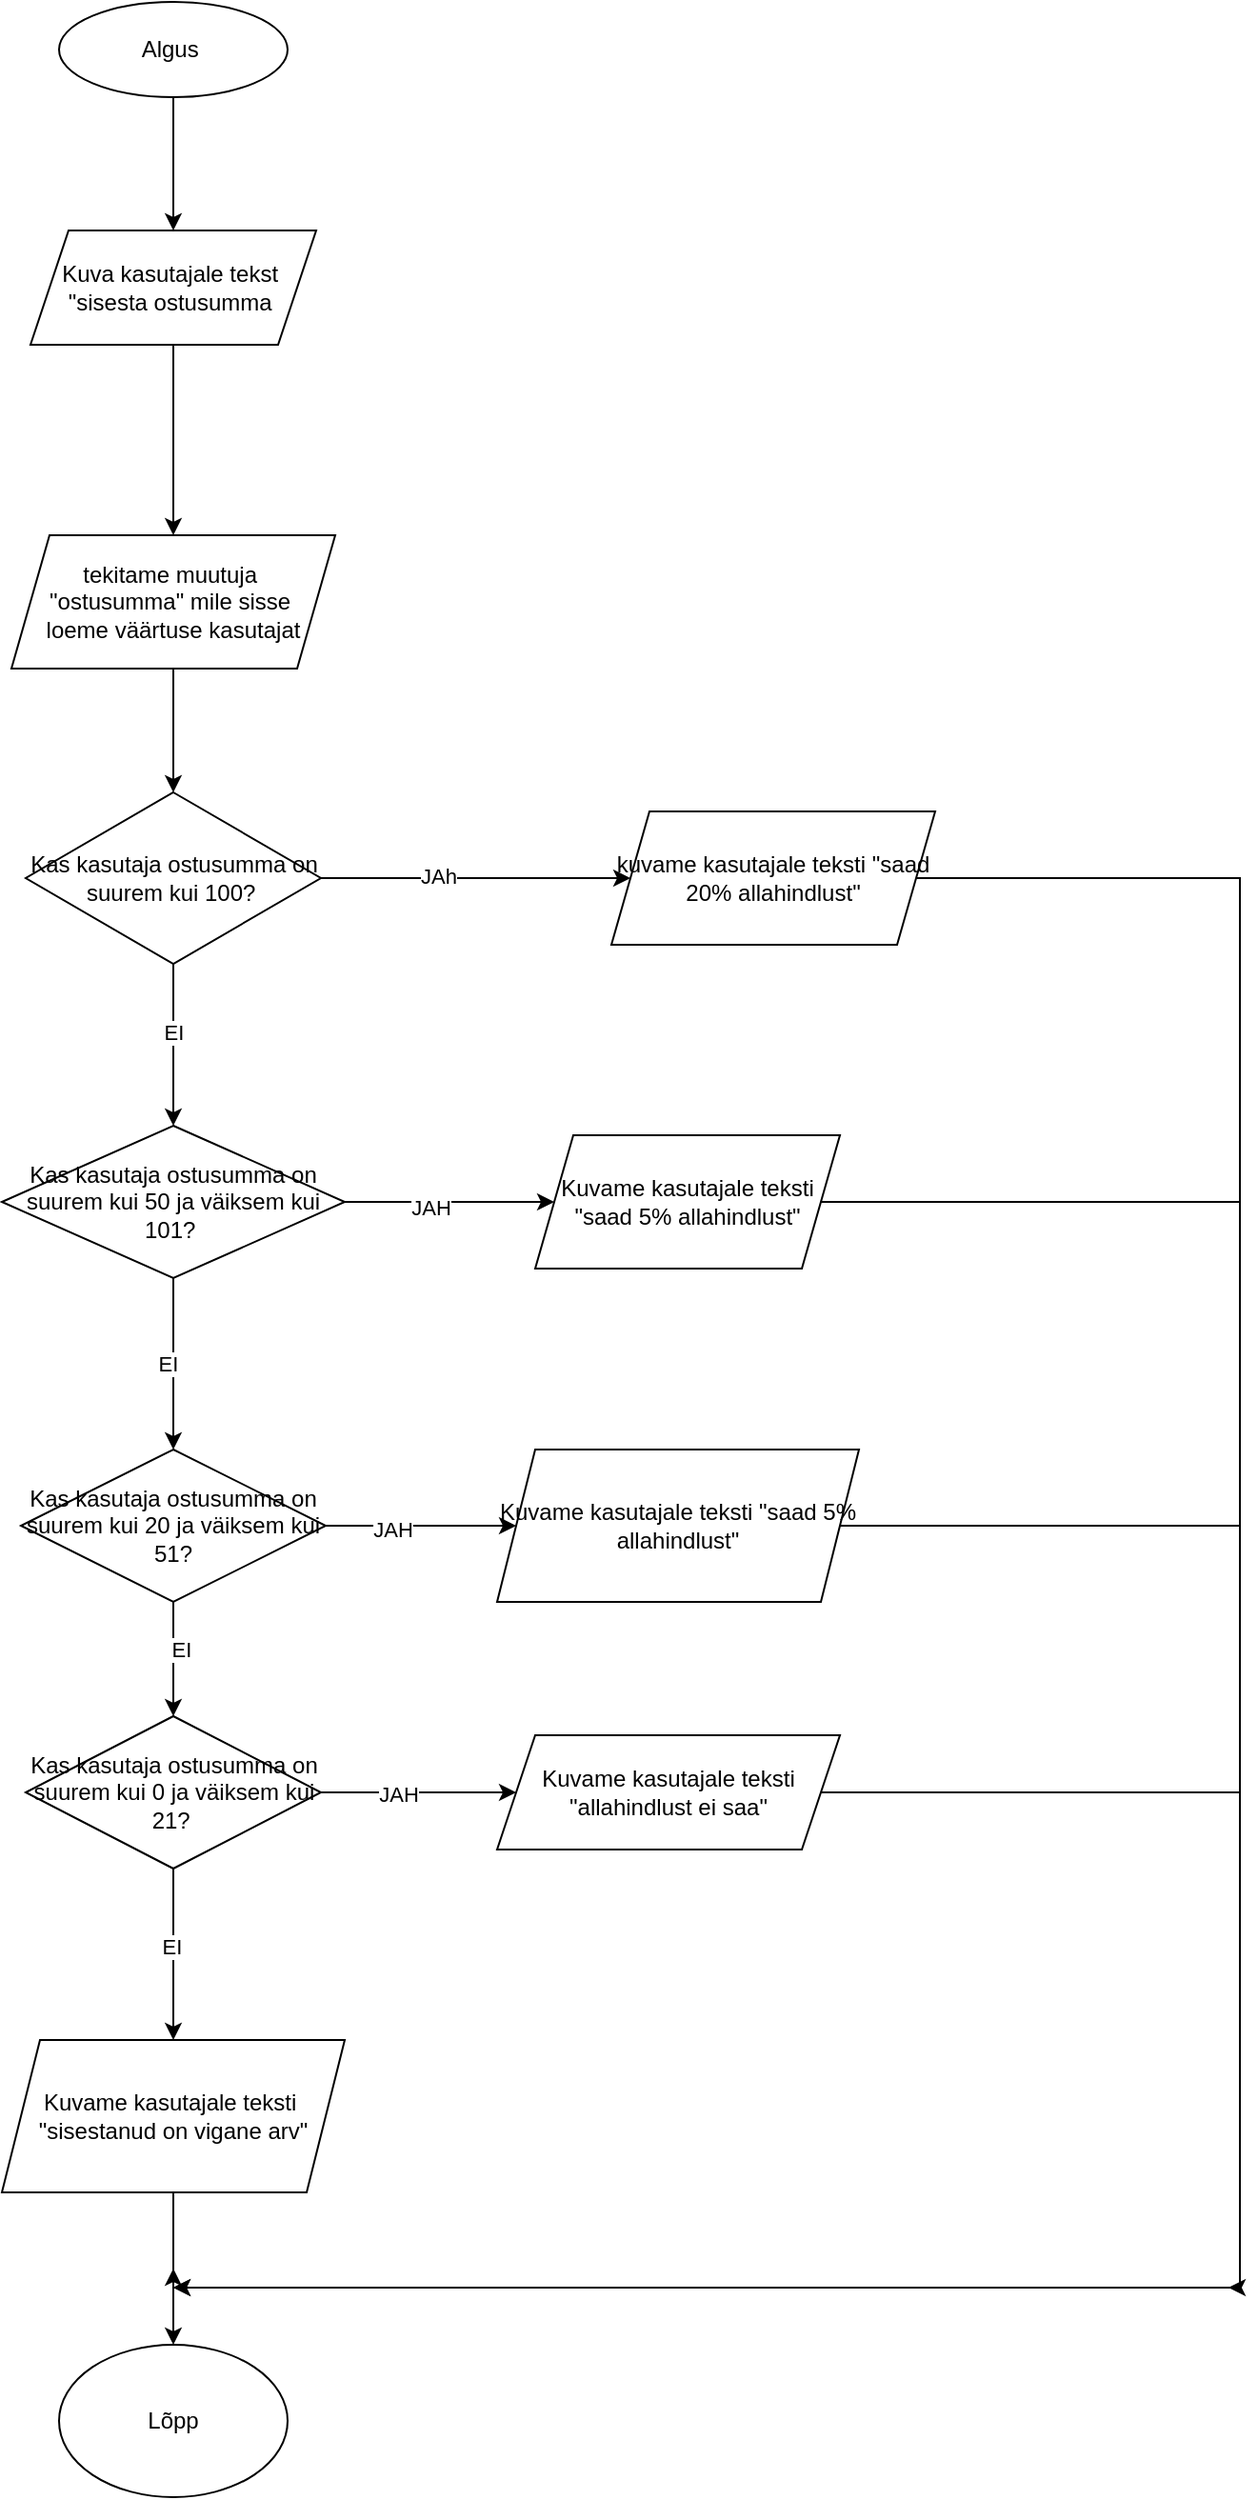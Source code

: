<mxfile version="26.0.9">
  <diagram id="C5RBs43oDa-KdzZeNtuy" name="Page-1">
    <mxGraphModel dx="792" dy="1180" grid="1" gridSize="10" guides="1" tooltips="1" connect="1" arrows="1" fold="1" page="1" pageScale="1" pageWidth="827" pageHeight="1169" math="0" shadow="0">
      <root>
        <mxCell id="WIyWlLk6GJQsqaUBKTNV-0" />
        <mxCell id="WIyWlLk6GJQsqaUBKTNV-1" parent="WIyWlLk6GJQsqaUBKTNV-0" />
        <mxCell id="aklkfkUX1G98f9SD1wW3-3" value="" style="edgeStyle=orthogonalEdgeStyle;rounded=0;orthogonalLoop=1;jettySize=auto;html=1;" edge="1" parent="WIyWlLk6GJQsqaUBKTNV-1" source="aklkfkUX1G98f9SD1wW3-0" target="aklkfkUX1G98f9SD1wW3-1">
          <mxGeometry relative="1" as="geometry" />
        </mxCell>
        <mxCell id="aklkfkUX1G98f9SD1wW3-0" value="Algus&amp;nbsp;" style="ellipse;whiteSpace=wrap;html=1;" vertex="1" parent="WIyWlLk6GJQsqaUBKTNV-1">
          <mxGeometry x="380" y="80" width="120" height="50" as="geometry" />
        </mxCell>
        <mxCell id="aklkfkUX1G98f9SD1wW3-5" value="" style="edgeStyle=orthogonalEdgeStyle;rounded=0;orthogonalLoop=1;jettySize=auto;html=1;" edge="1" parent="WIyWlLk6GJQsqaUBKTNV-1" source="aklkfkUX1G98f9SD1wW3-1" target="aklkfkUX1G98f9SD1wW3-4">
          <mxGeometry relative="1" as="geometry" />
        </mxCell>
        <mxCell id="aklkfkUX1G98f9SD1wW3-1" value="Kuva kasutajale tekst&amp;nbsp;&lt;div&gt;&quot;sisesta ostusumma&amp;nbsp;&lt;/div&gt;" style="shape=parallelogram;perimeter=parallelogramPerimeter;whiteSpace=wrap;html=1;fixedSize=1;" vertex="1" parent="WIyWlLk6GJQsqaUBKTNV-1">
          <mxGeometry x="365" y="200" width="150" height="60" as="geometry" />
        </mxCell>
        <mxCell id="aklkfkUX1G98f9SD1wW3-8" value="" style="edgeStyle=orthogonalEdgeStyle;rounded=0;orthogonalLoop=1;jettySize=auto;html=1;" edge="1" parent="WIyWlLk6GJQsqaUBKTNV-1" source="aklkfkUX1G98f9SD1wW3-4" target="aklkfkUX1G98f9SD1wW3-7">
          <mxGeometry relative="1" as="geometry" />
        </mxCell>
        <mxCell id="aklkfkUX1G98f9SD1wW3-4" value="tekitame muutuja&amp;nbsp;&lt;div&gt;&quot;ostusumma&quot; mile sisse&amp;nbsp;&lt;/div&gt;&lt;div&gt;loeme väärtuse kasutajat&lt;/div&gt;" style="shape=parallelogram;perimeter=parallelogramPerimeter;whiteSpace=wrap;html=1;fixedSize=1;" vertex="1" parent="WIyWlLk6GJQsqaUBKTNV-1">
          <mxGeometry x="355" y="360" width="170" height="70" as="geometry" />
        </mxCell>
        <mxCell id="aklkfkUX1G98f9SD1wW3-10" value="" style="edgeStyle=orthogonalEdgeStyle;rounded=0;orthogonalLoop=1;jettySize=auto;html=1;" edge="1" parent="WIyWlLk6GJQsqaUBKTNV-1" source="aklkfkUX1G98f9SD1wW3-7" target="aklkfkUX1G98f9SD1wW3-9">
          <mxGeometry relative="1" as="geometry" />
        </mxCell>
        <mxCell id="aklkfkUX1G98f9SD1wW3-11" value="JAh" style="edgeLabel;html=1;align=center;verticalAlign=middle;resizable=0;points=[];" vertex="1" connectable="0" parent="aklkfkUX1G98f9SD1wW3-10">
          <mxGeometry x="-0.252" y="1" relative="1" as="geometry">
            <mxPoint as="offset" />
          </mxGeometry>
        </mxCell>
        <mxCell id="aklkfkUX1G98f9SD1wW3-14" value="" style="edgeStyle=orthogonalEdgeStyle;rounded=0;orthogonalLoop=1;jettySize=auto;html=1;" edge="1" parent="WIyWlLk6GJQsqaUBKTNV-1" source="aklkfkUX1G98f9SD1wW3-7" target="aklkfkUX1G98f9SD1wW3-13">
          <mxGeometry relative="1" as="geometry" />
        </mxCell>
        <mxCell id="aklkfkUX1G98f9SD1wW3-18" value="EI" style="edgeLabel;html=1;align=center;verticalAlign=middle;resizable=0;points=[];" vertex="1" connectable="0" parent="aklkfkUX1G98f9SD1wW3-14">
          <mxGeometry x="-0.149" relative="1" as="geometry">
            <mxPoint as="offset" />
          </mxGeometry>
        </mxCell>
        <mxCell id="aklkfkUX1G98f9SD1wW3-7" value="Kas kasutaja ostusumma on suurem kui 100?&amp;nbsp;" style="rhombus;whiteSpace=wrap;html=1;" vertex="1" parent="WIyWlLk6GJQsqaUBKTNV-1">
          <mxGeometry x="362.5" y="495" width="155" height="90" as="geometry" />
        </mxCell>
        <mxCell id="aklkfkUX1G98f9SD1wW3-38" style="edgeStyle=orthogonalEdgeStyle;rounded=0;orthogonalLoop=1;jettySize=auto;html=1;" edge="1" parent="WIyWlLk6GJQsqaUBKTNV-1" source="aklkfkUX1G98f9SD1wW3-9">
          <mxGeometry relative="1" as="geometry">
            <mxPoint x="440" y="1270" as="targetPoint" />
            <Array as="points">
              <mxPoint x="1000" y="540" />
              <mxPoint x="1000" y="1280" />
              <mxPoint x="440" y="1280" />
            </Array>
          </mxGeometry>
        </mxCell>
        <mxCell id="aklkfkUX1G98f9SD1wW3-9" value="kuvame kasutajale teksti &quot;saad 20% allahindlust&quot;" style="shape=parallelogram;perimeter=parallelogramPerimeter;whiteSpace=wrap;html=1;fixedSize=1;" vertex="1" parent="WIyWlLk6GJQsqaUBKTNV-1">
          <mxGeometry x="670" y="505" width="170" height="70" as="geometry" />
        </mxCell>
        <mxCell id="aklkfkUX1G98f9SD1wW3-16" value="" style="edgeStyle=orthogonalEdgeStyle;rounded=0;orthogonalLoop=1;jettySize=auto;html=1;" edge="1" parent="WIyWlLk6GJQsqaUBKTNV-1" source="aklkfkUX1G98f9SD1wW3-13" target="aklkfkUX1G98f9SD1wW3-15">
          <mxGeometry relative="1" as="geometry" />
        </mxCell>
        <mxCell id="aklkfkUX1G98f9SD1wW3-17" value="JAH" style="edgeLabel;html=1;align=center;verticalAlign=middle;resizable=0;points=[];" vertex="1" connectable="0" parent="aklkfkUX1G98f9SD1wW3-16">
          <mxGeometry x="-0.182" y="-3" relative="1" as="geometry">
            <mxPoint as="offset" />
          </mxGeometry>
        </mxCell>
        <mxCell id="aklkfkUX1G98f9SD1wW3-22" value="" style="edgeStyle=orthogonalEdgeStyle;rounded=0;orthogonalLoop=1;jettySize=auto;html=1;" edge="1" parent="WIyWlLk6GJQsqaUBKTNV-1" source="aklkfkUX1G98f9SD1wW3-13" target="aklkfkUX1G98f9SD1wW3-19">
          <mxGeometry relative="1" as="geometry" />
        </mxCell>
        <mxCell id="aklkfkUX1G98f9SD1wW3-34" value="EI" style="edgeLabel;html=1;align=center;verticalAlign=middle;resizable=0;points=[];" vertex="1" connectable="0" parent="aklkfkUX1G98f9SD1wW3-22">
          <mxGeometry y="-3" relative="1" as="geometry">
            <mxPoint as="offset" />
          </mxGeometry>
        </mxCell>
        <mxCell id="aklkfkUX1G98f9SD1wW3-13" value="Kas kasutaja ostusumma on suurem kui 50 ja väiksem kui 101?&amp;nbsp;" style="rhombus;whiteSpace=wrap;html=1;" vertex="1" parent="WIyWlLk6GJQsqaUBKTNV-1">
          <mxGeometry x="350" y="670" width="180" height="80" as="geometry" />
        </mxCell>
        <mxCell id="aklkfkUX1G98f9SD1wW3-43" style="edgeStyle=orthogonalEdgeStyle;rounded=0;orthogonalLoop=1;jettySize=auto;html=1;" edge="1" parent="WIyWlLk6GJQsqaUBKTNV-1" source="aklkfkUX1G98f9SD1wW3-15">
          <mxGeometry relative="1" as="geometry">
            <mxPoint x="440" y="1280" as="targetPoint" />
            <Array as="points">
              <mxPoint x="1000" y="710" />
              <mxPoint x="1000" y="1280" />
            </Array>
          </mxGeometry>
        </mxCell>
        <mxCell id="aklkfkUX1G98f9SD1wW3-15" value="Kuvame kasutajale teksti &quot;saad 5% allahindlust&quot;" style="shape=parallelogram;perimeter=parallelogramPerimeter;whiteSpace=wrap;html=1;fixedSize=1;" vertex="1" parent="WIyWlLk6GJQsqaUBKTNV-1">
          <mxGeometry x="630" y="675" width="160" height="70" as="geometry" />
        </mxCell>
        <mxCell id="aklkfkUX1G98f9SD1wW3-21" value="" style="edgeStyle=orthogonalEdgeStyle;rounded=0;orthogonalLoop=1;jettySize=auto;html=1;" edge="1" parent="WIyWlLk6GJQsqaUBKTNV-1" source="aklkfkUX1G98f9SD1wW3-19" target="aklkfkUX1G98f9SD1wW3-20">
          <mxGeometry relative="1" as="geometry" />
        </mxCell>
        <mxCell id="aklkfkUX1G98f9SD1wW3-35" value="JAH" style="edgeLabel;html=1;align=center;verticalAlign=middle;resizable=0;points=[];" vertex="1" connectable="0" parent="aklkfkUX1G98f9SD1wW3-21">
          <mxGeometry x="-0.3" y="-2" relative="1" as="geometry">
            <mxPoint as="offset" />
          </mxGeometry>
        </mxCell>
        <mxCell id="aklkfkUX1G98f9SD1wW3-25" value="" style="edgeStyle=orthogonalEdgeStyle;rounded=0;orthogonalLoop=1;jettySize=auto;html=1;" edge="1" parent="WIyWlLk6GJQsqaUBKTNV-1" source="aklkfkUX1G98f9SD1wW3-19" target="aklkfkUX1G98f9SD1wW3-23">
          <mxGeometry relative="1" as="geometry" />
        </mxCell>
        <mxCell id="aklkfkUX1G98f9SD1wW3-33" value="EI" style="edgeLabel;html=1;align=center;verticalAlign=middle;resizable=0;points=[];" vertex="1" connectable="0" parent="aklkfkUX1G98f9SD1wW3-25">
          <mxGeometry x="-0.167" y="4" relative="1" as="geometry">
            <mxPoint as="offset" />
          </mxGeometry>
        </mxCell>
        <mxCell id="aklkfkUX1G98f9SD1wW3-19" value="Kas kasutaja ostusumma on suurem kui 20 ja väiksem kui 51?" style="rhombus;whiteSpace=wrap;html=1;" vertex="1" parent="WIyWlLk6GJQsqaUBKTNV-1">
          <mxGeometry x="360" y="840" width="160" height="80" as="geometry" />
        </mxCell>
        <mxCell id="aklkfkUX1G98f9SD1wW3-42" style="edgeStyle=orthogonalEdgeStyle;rounded=0;orthogonalLoop=1;jettySize=auto;html=1;exitX=1;exitY=0.5;exitDx=0;exitDy=0;" edge="1" parent="WIyWlLk6GJQsqaUBKTNV-1" source="aklkfkUX1G98f9SD1wW3-20">
          <mxGeometry relative="1" as="geometry">
            <mxPoint x="440" y="1280" as="targetPoint" />
            <Array as="points">
              <mxPoint x="1000" y="880" />
              <mxPoint x="1000" y="1280" />
            </Array>
          </mxGeometry>
        </mxCell>
        <mxCell id="aklkfkUX1G98f9SD1wW3-20" value="Kuvame kasutajale teksti &quot;saad 5% allahindlust&quot;" style="shape=parallelogram;perimeter=parallelogramPerimeter;whiteSpace=wrap;html=1;fixedSize=1;" vertex="1" parent="WIyWlLk6GJQsqaUBKTNV-1">
          <mxGeometry x="610" y="840" width="190" height="80" as="geometry" />
        </mxCell>
        <mxCell id="aklkfkUX1G98f9SD1wW3-26" value="" style="edgeStyle=orthogonalEdgeStyle;rounded=0;orthogonalLoop=1;jettySize=auto;html=1;" edge="1" parent="WIyWlLk6GJQsqaUBKTNV-1" source="aklkfkUX1G98f9SD1wW3-23" target="aklkfkUX1G98f9SD1wW3-24">
          <mxGeometry relative="1" as="geometry" />
        </mxCell>
        <mxCell id="aklkfkUX1G98f9SD1wW3-36" value="JAH" style="edgeLabel;html=1;align=center;verticalAlign=middle;resizable=0;points=[];" vertex="1" connectable="0" parent="aklkfkUX1G98f9SD1wW3-26">
          <mxGeometry x="-0.229" y="-1" relative="1" as="geometry">
            <mxPoint x="1" as="offset" />
          </mxGeometry>
        </mxCell>
        <mxCell id="aklkfkUX1G98f9SD1wW3-29" value="" style="edgeStyle=orthogonalEdgeStyle;rounded=0;orthogonalLoop=1;jettySize=auto;html=1;" edge="1" parent="WIyWlLk6GJQsqaUBKTNV-1" source="aklkfkUX1G98f9SD1wW3-23" target="aklkfkUX1G98f9SD1wW3-28">
          <mxGeometry relative="1" as="geometry" />
        </mxCell>
        <mxCell id="aklkfkUX1G98f9SD1wW3-32" value="EI" style="edgeLabel;html=1;align=center;verticalAlign=middle;resizable=0;points=[];" vertex="1" connectable="0" parent="aklkfkUX1G98f9SD1wW3-29">
          <mxGeometry x="-0.089" y="-1" relative="1" as="geometry">
            <mxPoint as="offset" />
          </mxGeometry>
        </mxCell>
        <mxCell id="aklkfkUX1G98f9SD1wW3-23" value="Kas kasutaja ostusumma on suurem kui 0 ja väiksem kui 21?&amp;nbsp;" style="rhombus;whiteSpace=wrap;html=1;" vertex="1" parent="WIyWlLk6GJQsqaUBKTNV-1">
          <mxGeometry x="362.5" y="980" width="155" height="80" as="geometry" />
        </mxCell>
        <mxCell id="aklkfkUX1G98f9SD1wW3-41" style="edgeStyle=orthogonalEdgeStyle;rounded=0;orthogonalLoop=1;jettySize=auto;html=1;exitX=1;exitY=0.5;exitDx=0;exitDy=0;" edge="1" parent="WIyWlLk6GJQsqaUBKTNV-1" source="aklkfkUX1G98f9SD1wW3-24">
          <mxGeometry relative="1" as="geometry">
            <mxPoint x="994" y="1280" as="targetPoint" />
            <Array as="points">
              <mxPoint x="1000" y="1020" />
              <mxPoint x="1000" y="1280" />
            </Array>
          </mxGeometry>
        </mxCell>
        <mxCell id="aklkfkUX1G98f9SD1wW3-24" value="Kuvame kasutajale teksti &quot;allahindlust ei saa&quot;" style="shape=parallelogram;perimeter=parallelogramPerimeter;whiteSpace=wrap;html=1;fixedSize=1;" vertex="1" parent="WIyWlLk6GJQsqaUBKTNV-1">
          <mxGeometry x="610" y="990" width="180" height="60" as="geometry" />
        </mxCell>
        <mxCell id="aklkfkUX1G98f9SD1wW3-31" value="" style="edgeStyle=orthogonalEdgeStyle;rounded=0;orthogonalLoop=1;jettySize=auto;html=1;" edge="1" parent="WIyWlLk6GJQsqaUBKTNV-1" source="aklkfkUX1G98f9SD1wW3-28" target="aklkfkUX1G98f9SD1wW3-30">
          <mxGeometry relative="1" as="geometry" />
        </mxCell>
        <mxCell id="aklkfkUX1G98f9SD1wW3-28" value="Kuvame kasutajale teksti&amp;nbsp;&lt;div&gt;&quot;sisestanud on vigane arv&quot;&lt;/div&gt;" style="shape=parallelogram;perimeter=parallelogramPerimeter;whiteSpace=wrap;html=1;fixedSize=1;" vertex="1" parent="WIyWlLk6GJQsqaUBKTNV-1">
          <mxGeometry x="350" y="1150" width="180" height="80" as="geometry" />
        </mxCell>
        <mxCell id="aklkfkUX1G98f9SD1wW3-30" value="Lõpp" style="ellipse;whiteSpace=wrap;html=1;" vertex="1" parent="WIyWlLk6GJQsqaUBKTNV-1">
          <mxGeometry x="380" y="1310" width="120" height="80" as="geometry" />
        </mxCell>
      </root>
    </mxGraphModel>
  </diagram>
</mxfile>

